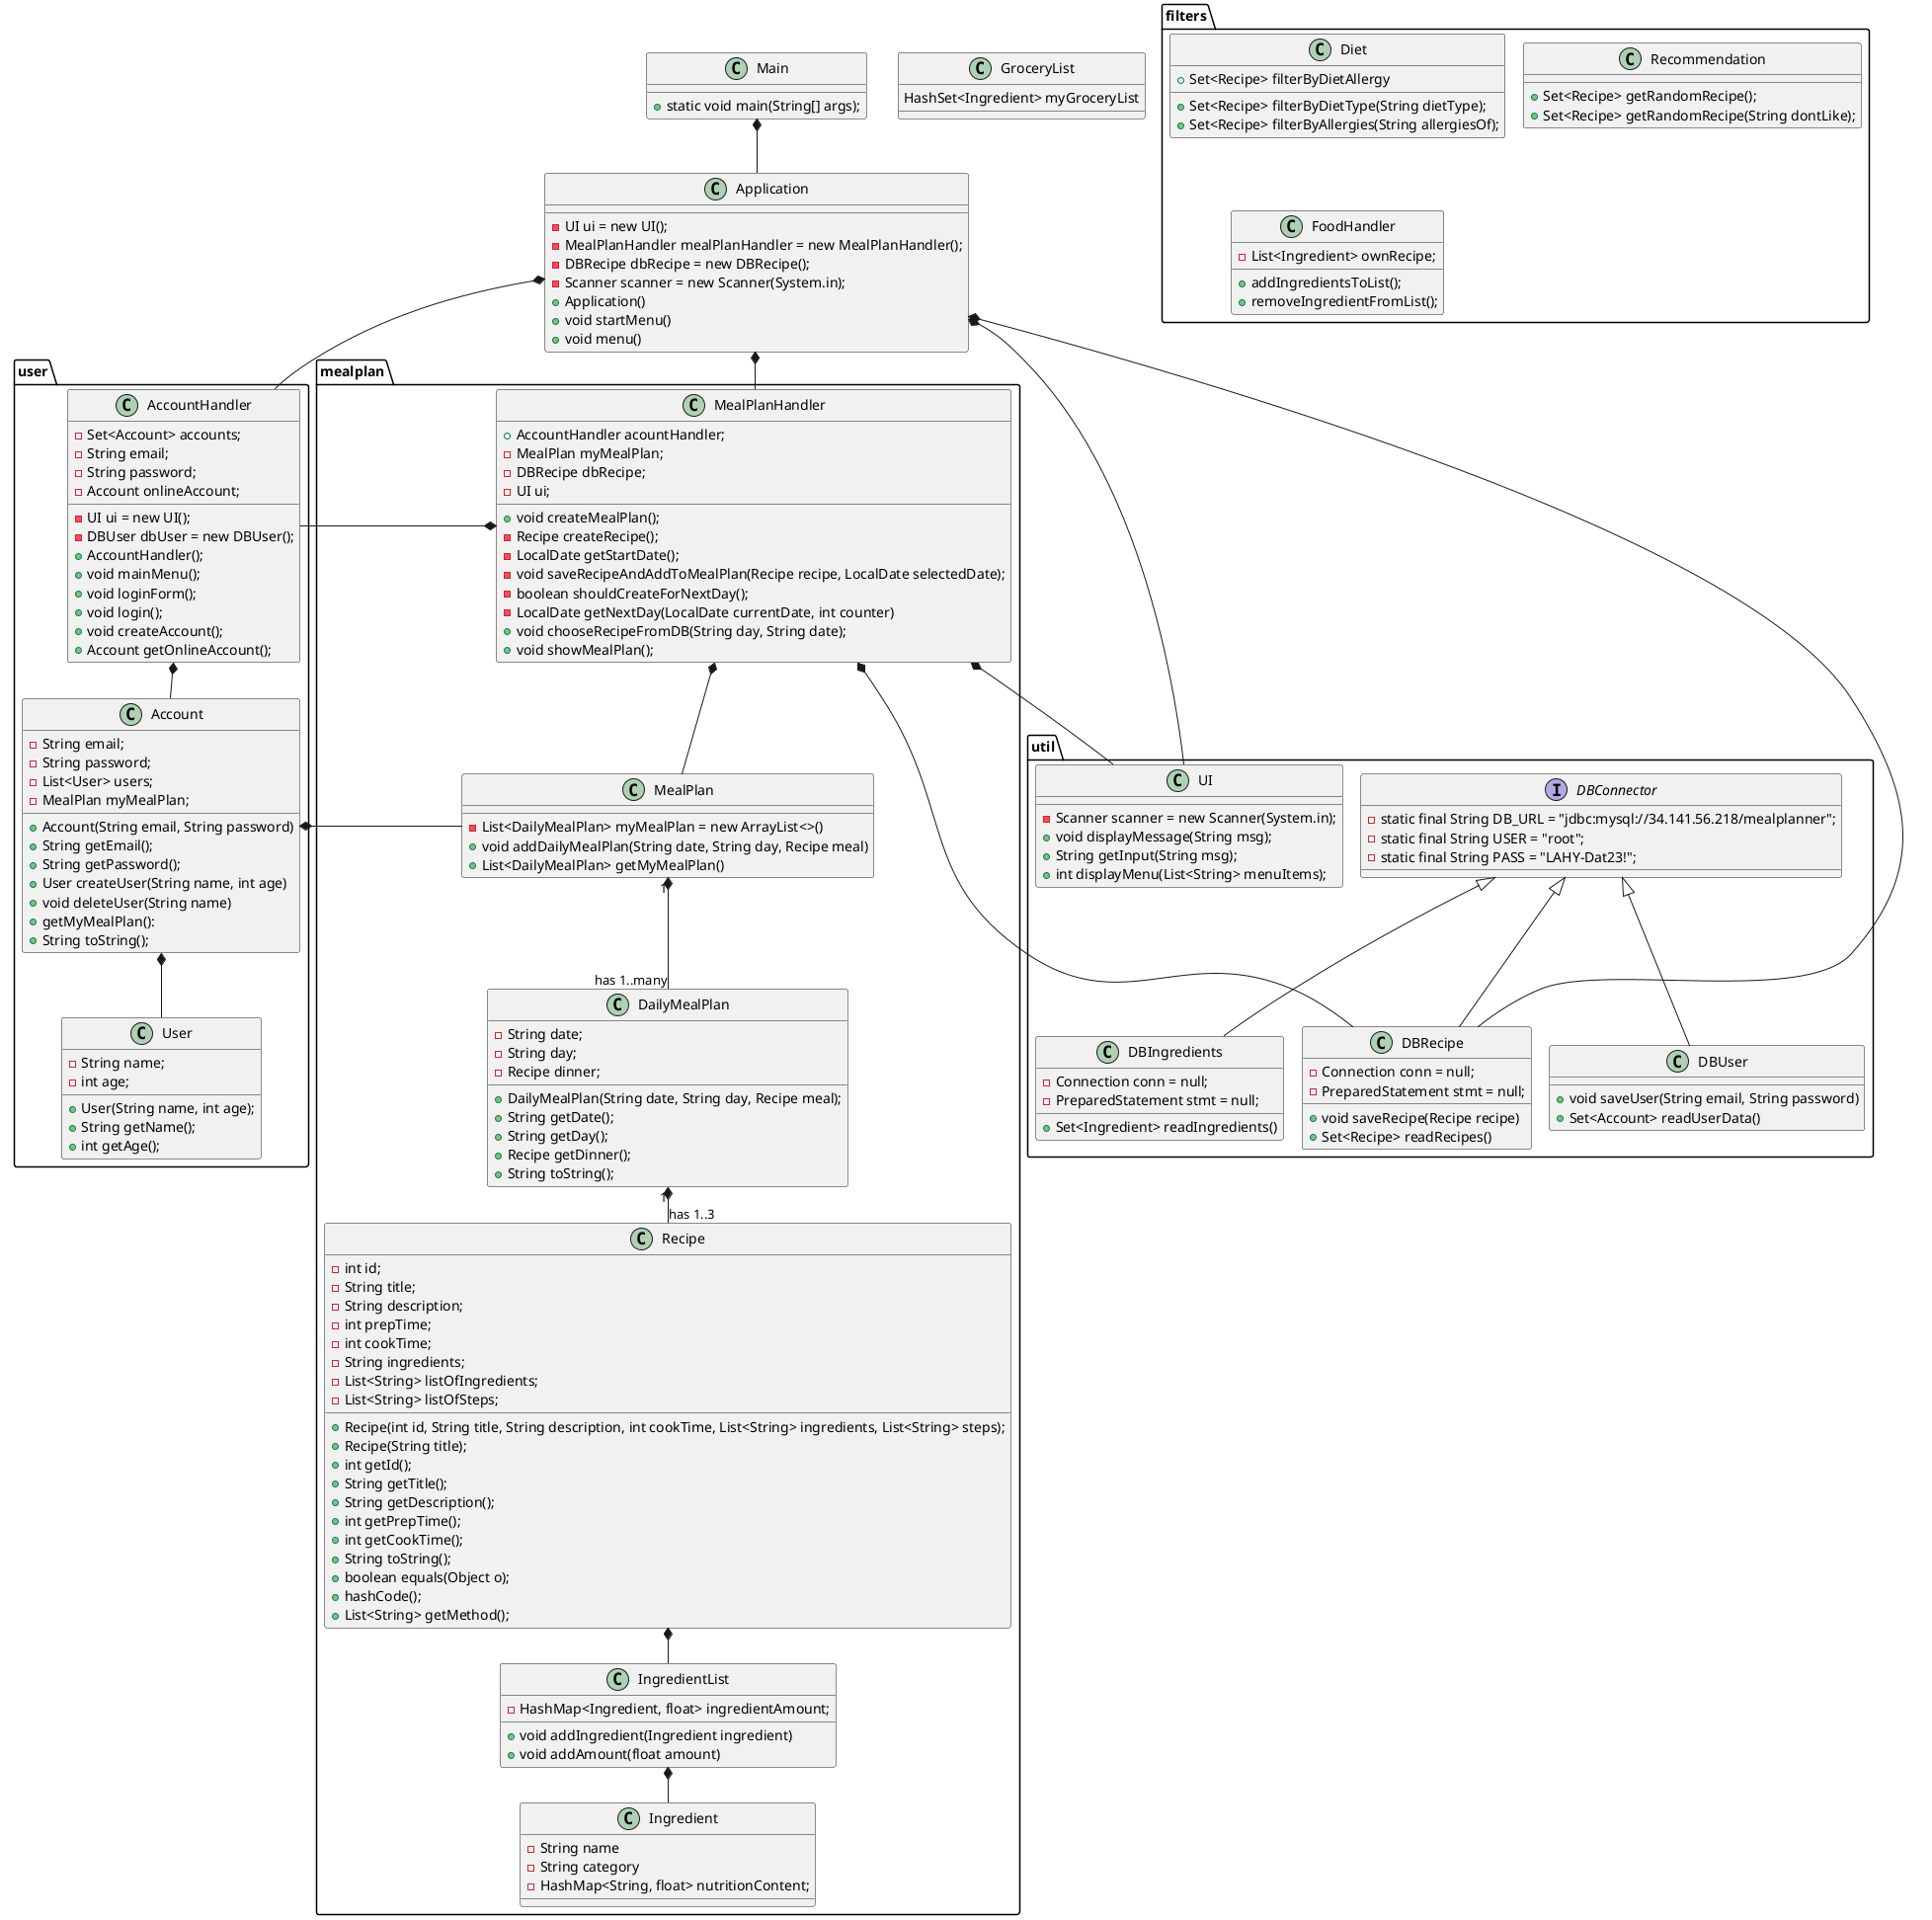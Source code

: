 @startuml
'https://plantuml.com/class-diagram
!pragma layout smetana

class Main
class Application

package "user"{
class Account
class AccountHandler
class User
}

package "mealplan"{
class MealPlanHandler
class MealPlan
class DailyMealPlan
class Recipe
class IngredientList
class Ingredient
}

package "filters"{
class Diet
class Recommendation
class FoodHandler
}

package "util"{
interface DBConnector
class UI
class DBUser
class DBRecipe
class DBIngredients
}

'Label on relations

Main *-- Application

Application *-- AccountHandler
Application *-- UI
Application *-- MealPlanHandler
Application *-- DBRecipe

AccountHandler *-- Account

Account *-- User
Account *-- MealPlan

MealPlan "1" *-- "has 1..many" DailyMealPlan

MealPlanHandler *-- AccountHandler
MealPlanHandler *-- DBRecipe
MealPlanHandler *-- MealPlan
MealPlanHandler *-- UI

DailyMealPlan "1" *-- "has 1..3" Recipe

Recipe *-- IngredientList

IngredientList *-- Ingredient

DBConnector <|-- DBUser
DBConnector <|-- DBRecipe
DBConnector <|-- DBIngredients

'Methods and attributes

Main : + static void main(String[] args);


'Attributes
Application : - UI ui = new UI();
Application : - MealPlanHandler mealPlanHandler = new MealPlanHandler();
Application : - DBRecipe dbRecipe = new DBRecipe();
Application : - Scanner scanner = new Scanner(System.in);

'Constructor
Application : + Application()

'Methods
Application : + void startMenu()
Application : + void menu()

Account : - String email;
Account : - String password;
Account : - List<User> users;
Account : - MealPlan myMealPlan;
Account : + Account(String email, String password)
Account : + String getEmail();
Account : + String getPassword();
Account : + User createUser(String name, int age)
Account : + void deleteUser(String name)
Account : + getMyMealPlan():
Account : + String toString();

AccountHandler : - Set<Account> accounts;
AccountHandler : - String email;
AccountHandler : - String password;
AccountHandler : - Account onlineAccount;
AccountHandler : - UI ui = new UI();
AccountHandler : - DBUser dbUser = new DBUser();
AccountHandler : + AccountHandler();
AccountHandler : + void mainMenu();
AccountHandler : + void loginForm();
AccountHandler : + void login();
AccountHandler : + void createAccount();
AccountHandler : + Account getOnlineAccount();


User : - String name;
User : - int age;
User : + User(String name, int age);
User : + String getName();
User : + int getAge();

MealPlanHandler : + AccountHandler acountHandler;
MealPlanHandler : - MealPlan myMealPlan;
MealPlanHandler : - DBRecipe dbRecipe;
MealPlanHandler : - UI ui;
MealPlanHandler : + void createMealPlan();
MealPlanHandler : - Recipe createRecipe();
MealPlanHandler : - LocalDate getStartDate();
MealPlanHandler : - void saveRecipeAndAddToMealPlan(Recipe recipe, LocalDate selectedDate);
MealPlanHandler : - boolean shouldCreateForNextDay();
MealPlanHandler : - LocalDate getNextDay(LocalDate currentDate, int counter)
MealPlanHandler : + void chooseRecipeFromDB(String day, String date);
MealPlanHandler : + void showMealPlan();

MealPlan : - List<DailyMealPlan> myMealPlan = new ArrayList<>()
MealPlan : + void addDailyMealPlan(String date, String day, Recipe meal)
MealPlan : + List<DailyMealPlan> getMyMealPlan()

DailyMealPlan : - String date;
DailyMealPlan : - String day;
DailyMealPlan : - Recipe dinner;
DailyMealPlan : + DailyMealPlan(String date, String day, Recipe meal);
DailyMealPlan : + String getDate();
DailyMealPlan : + String getDay();
DailyMealPlan : + Recipe getDinner();
DailyMealPlan : + String toString();

Recipe : - int id;
Recipe : - String title;
Recipe : - String description;
Recipe : - int prepTime;
Recipe : - int cookTime;
Recipe : - String ingredients;
Recipe : - List<String> listOfIngredients;
Recipe : - List<String> listOfSteps;
Recipe : + Recipe(int id, String title, String description, int cookTime, List<String> ingredients, List<String> steps);
Recipe : + Recipe(String title);
Recipe : + int getId();
Recipe : + String getTitle();
Recipe : + String getDescription();
Recipe : + int getPrepTime();
Recipe : + int getCookTime();
Recipe : + String toString();
Recipe : + boolean equals(Object o);
Recipe : + hashCode();
Recipe : + List<String> getMethod();


IngredientList : - HashMap<Ingredient, float> ingredientAmount;
IngredientList : + void addIngredient(Ingredient ingredient)
IngredientList : + void addAmount(float amount)

Ingredient : - String name
Ingredient : - String category
Ingredient : - HashMap<String, float> nutritionContent;

GroceryList : HashSet<Ingredient> myGroceryList

'Attributes
UI : - Scanner scanner = new Scanner(System.in);

'Methods
UI : + void displayMessage(String msg);
UI : + String getInput(String msg);
UI : + int displayMenu(List<String> menuItems);


DBConnector : - static final String DB_URL = "jdbc:mysql://34.141.56.218/mealplanner";
DBConnector : - static final String USER = "root";
DBConnector : - static final String PASS = "LAHY-Dat23!";

'Methods
DBUser : + void saveUser(String email, String password)
DBUser : + Set<Account> readUserData()

'Attributes
DBRecipe : - Connection conn = null;
DBRecipe : - PreparedStatement stmt = null;

'Methods
DBRecipe : + void saveRecipe(Recipe recipe)
DBRecipe : + Set<Recipe> readRecipes()

'Attributes
DBIngredients : - Connection conn = null;
DBIngredients : - PreparedStatement stmt = null;

'Methods
DBIngredients : + Set<Ingredient> readIngredients()


Diet : + Set<Recipe> filterByDietType(String dietType);
Diet : + Set<Recipe> filterByAllergies(String allergiesOf);
Diet : + Set<Recipe> filterByDietAllergy

Recommendation : + Set<Recipe> getRandomRecipe();
Recommendation : + Set<Recipe> getRandomRecipe(String dontLike);

FoodHandler : - List<Ingredient> ownRecipe;
FoodHandler : + addIngredientsToList();
FoodHandler : + removeIngredientFromList();
@enduml
